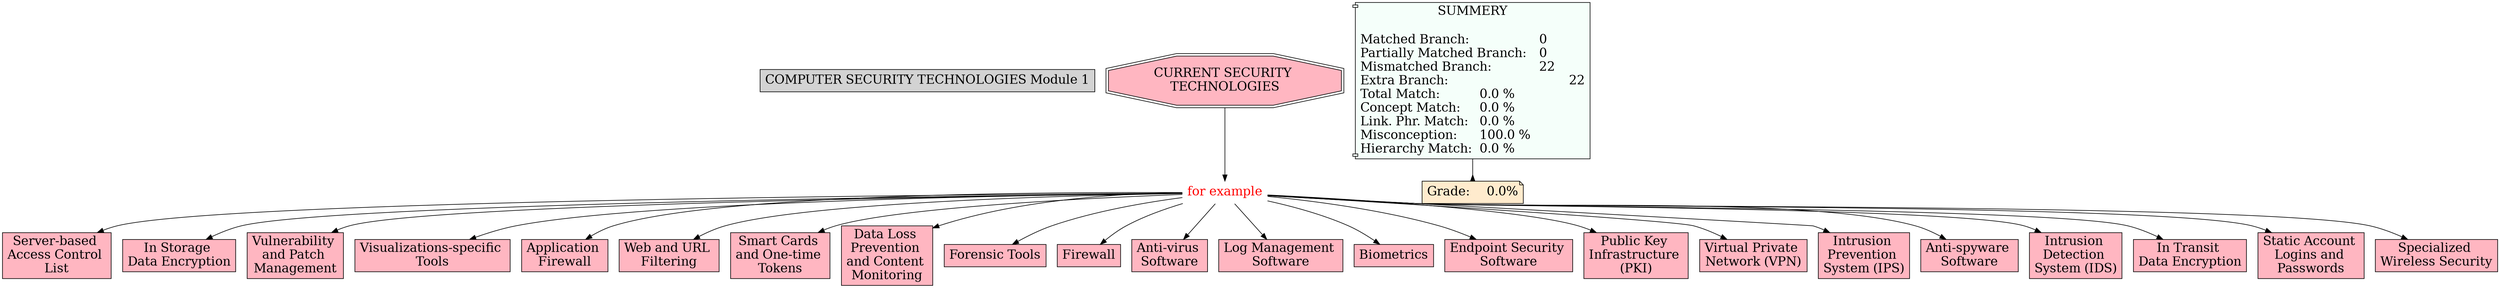 // The Round Table
digraph {
	"1S2NLWC04-W1KMX-MK6" [label="COMPUTER SECURITY TECHNOLOGIES Module 1" Gsplines=true fontsize=20 shape=rect style=filled]
	"1S2NLKRB6-4TTM9N-M4Z" [label="for example
" Gsplines=true fontcolor=red fontsize=20 shape=none]
	"1S2N4J289-1YPSC7Q-3M0" [label="Server-based 
Access Control 
List" Gsplines=true fillcolor="#FFB6C1" fontsize=20 shape=rect style=filled]
	"1S2NLKRB6-4TTM9N-M4Z" -> "1S2N4J289-1YPSC7Q-3M0" [constraint=true]
	"1S2NLKRB6-4TTM9N-M4Z" [label="for example
" Gsplines=true fontcolor=red fontsize=20 shape=none]
	"1S2N4J289-1X4N0VX-3M9" [label="In Storage 
Data Encryption
" Gsplines=true fillcolor="#FFB6C1" fontsize=20 shape=rect style=filled]
	"1S2NLKRB6-4TTM9N-M4Z" -> "1S2N4J289-1X4N0VX-3M9" [constraint=true]
	"1S2NLKRB6-4TTM9N-M4Z" [label="for example
" Gsplines=true fontcolor=red fontsize=20 shape=none]
	"1S2N4J289-N7TK9B-3MD" [label="Vulnerability 
and Patch 
Management" Gsplines=true fillcolor="#FFB6C1" fontsize=20 shape=rect style=filled]
	"1S2NLKRB6-4TTM9N-M4Z" -> "1S2N4J289-N7TK9B-3MD" [constraint=true]
	"1S2N4J289-S385Y5-3LJ" [label="CURRENT SECURITY 
TECHNOLOGIES" Gsplines=true fillcolor="#FFB6C1" fontsize=20 shape=doubleoctagon style=filled]
	"1S2NLKRB6-4TTM9N-M4Z" [label="for example
" Gsplines=true fontcolor=red fontsize=20 shape=none]
	"1S2N4J289-S385Y5-3LJ" -> "1S2NLKRB6-4TTM9N-M4Z" [constraint=true]
	"1S2NLKRB6-4TTM9N-M4Z" [label="for example
" Gsplines=true fontcolor=red fontsize=20 shape=none]
	"1S2N4J28B-22NSV7J-3ML" [label="Visualizations-specific 
Tools" Gsplines=true fillcolor="#FFB6C1" fontsize=20 shape=rect style=filled]
	"1S2NLKRB6-4TTM9N-M4Z" -> "1S2N4J28B-22NSV7J-3ML" [constraint=true]
	"1S2NLKRB6-4TTM9N-M4Z" [label="for example
" Gsplines=true fontcolor=red fontsize=20 shape=none]
	"1S2N4J289-283NVFZ-3LF" [label="Application 
Firewall" Gsplines=true fillcolor="#FFB6C1" fontsize=20 shape=rect style=filled]
	"1S2NLKRB6-4TTM9N-M4Z" -> "1S2N4J289-283NVFZ-3LF" [constraint=true]
	"1S2NLKRB6-4TTM9N-M4Z" [label="for example
" Gsplines=true fontcolor=red fontsize=20 shape=none]
	"1S2N4J289-1BWP1P5-3KR" [label="Web and URL 
Filtering" Gsplines=true fillcolor="#FFB6C1" fontsize=20 shape=rect style=filled]
	"1S2NLKRB6-4TTM9N-M4Z" -> "1S2N4J289-1BWP1P5-3KR" [constraint=true]
	"1S2NLKRB6-4TTM9N-M4Z" [label="for example
" Gsplines=true fontcolor=red fontsize=20 shape=none]
	"1S2N4J289-1XQT9HZ-3L1" [label="Smart Cards 
and One-time 
Tokens" Gsplines=true fillcolor="#FFB6C1" fontsize=20 shape=rect style=filled]
	"1S2NLKRB6-4TTM9N-M4Z" -> "1S2N4J289-1XQT9HZ-3L1" [constraint=true]
	"1S2NLKRB6-4TTM9N-M4Z" [label="for example
" Gsplines=true fontcolor=red fontsize=20 shape=none]
	"1S2N4J289-1GVV4YH-3LM" [label="Data Loss 
Prevention 
and Content 
Monitoring" Gsplines=true fillcolor="#FFB6C1" fontsize=20 shape=rect style=filled]
	"1S2NLKRB6-4TTM9N-M4Z" -> "1S2N4J289-1GVV4YH-3LM" [constraint=true]
	"1S2NLKRB6-4TTM9N-M4Z" [label="for example
" Gsplines=true fontcolor=red fontsize=20 shape=none]
	"1S2N4J289-27267HW-3L7" [label="Forensic Tools
" Gsplines=true fillcolor="#FFB6C1" fontsize=20 shape=rect style=filled]
	"1S2NLKRB6-4TTM9N-M4Z" -> "1S2N4J289-27267HW-3L7" [constraint=true]
	"1S2NLKRB6-4TTM9N-M4Z" [label="for example
" Gsplines=true fontcolor=red fontsize=20 shape=none]
	"1S2N4J289-1RQHX5P-3KY" [label=Firewall Gsplines=true fillcolor="#FFB6C1" fontsize=20 shape=rect style=filled]
	"1S2NLKRB6-4TTM9N-M4Z" -> "1S2N4J289-1RQHX5P-3KY" [constraint=true]
	"1S2NLKRB6-4TTM9N-M4Z" [label="for example
" Gsplines=true fontcolor=red fontsize=20 shape=none]
	"1S2N4J289-134FXB9-3LQ" [label="Anti-virus 
Software" Gsplines=true fillcolor="#FFB6C1" fontsize=20 shape=rect style=filled]
	"1S2NLKRB6-4TTM9N-M4Z" -> "1S2N4J289-134FXB9-3LQ" [constraint=true]
	"1S2NLKRB6-4TTM9N-M4Z" [label="for example
" Gsplines=true fontcolor=red fontsize=20 shape=none]
	"1S2N4J289-253K66R-3M6" [label="Log Management 
Software" Gsplines=true fillcolor="#FFB6C1" fontsize=20 shape=rect style=filled]
	"1S2NLKRB6-4TTM9N-M4Z" -> "1S2N4J289-253K66R-3M6" [constraint=true]
	"1S2NLKRB6-4TTM9N-M4Z" [label="for example
" Gsplines=true fontcolor=red fontsize=20 shape=none]
	"1S2N4J289-134468F-3L4" [label=Biometrics Gsplines=true fillcolor="#FFB6C1" fontsize=20 shape=rect style=filled]
	"1S2NLKRB6-4TTM9N-M4Z" -> "1S2N4J289-134468F-3L4" [constraint=true]
	"1S2NLKRB6-4TTM9N-M4Z" [label="for example
" Gsplines=true fontcolor=red fontsize=20 shape=none]
	"1S2N4J289-1WHDF7G-3MH" [label="Endpoint Security 
Software" Gsplines=true fillcolor="#FFB6C1" fontsize=20 shape=rect style=filled]
	"1S2NLKRB6-4TTM9N-M4Z" -> "1S2N4J289-1WHDF7G-3MH" [constraint=true]
	"1S2NLKRB6-4TTM9N-M4Z" [label="for example
" Gsplines=true fontcolor=red fontsize=20 shape=none]
	"1S2N4J289-VRRZCT-3KV" [label="Public Key 
Infrastructure 
(PKI)" Gsplines=true fillcolor="#FFB6C1" fontsize=20 shape=rect style=filled]
	"1S2NLKRB6-4TTM9N-M4Z" -> "1S2N4J289-VRRZCT-3KV" [constraint=true]
	"1S2NLKRB6-4TTM9N-M4Z" [label="for example
" Gsplines=true fontcolor=red fontsize=20 shape=none]
	"1S2N4J289-22CFTX8-3KN" [label="Virtual Private 
Network (VPN)
" Gsplines=true fillcolor="#FFB6C1" fontsize=20 shape=rect style=filled]
	"1S2NLKRB6-4TTM9N-M4Z" -> "1S2N4J289-22CFTX8-3KN" [constraint=true]
	"1S2NLKRB6-4TTM9N-M4Z" [label="for example
" Gsplines=true fontcolor=red fontsize=20 shape=none]
	"1S2N4J289-XHZ9BW-3M3" [label="Intrusion 
Prevention 
System (IPS)
" Gsplines=true fillcolor="#FFB6C1" fontsize=20 shape=rect style=filled]
	"1S2NLKRB6-4TTM9N-M4Z" -> "1S2N4J289-XHZ9BW-3M3" [constraint=true]
	"1S2NLKRB6-4TTM9N-M4Z" [label="for example
" Gsplines=true fontcolor=red fontsize=20 shape=none]
	"1S2N4J289-7BFBXC-3KK" [label="Anti-spyware 
Software" Gsplines=true fillcolor="#FFB6C1" fontsize=20 shape=rect style=filled]
	"1S2NLKRB6-4TTM9N-M4Z" -> "1S2N4J289-7BFBXC-3KK" [constraint=true]
	"1S2NLKRB6-4TTM9N-M4Z" [label="for example
" Gsplines=true fontcolor=red fontsize=20 shape=none]
	"1S2N4J289-1KMLJ4T-3LX" [label="Intrusion 
Detection 
System (IDS)
" Gsplines=true fillcolor="#FFB6C1" fontsize=20 shape=rect style=filled]
	"1S2NLKRB6-4TTM9N-M4Z" -> "1S2N4J289-1KMLJ4T-3LX" [constraint=true]
	"1S2NLKRB6-4TTM9N-M4Z" [label="for example
" Gsplines=true fontcolor=red fontsize=20 shape=none]
	"1S2N4J28B-SP66YW-3MP" [label="In Transit 
Data Encryption
" Gsplines=true fillcolor="#FFB6C1" fontsize=20 shape=rect style=filled]
	"1S2NLKRB6-4TTM9N-M4Z" -> "1S2N4J28B-SP66YW-3MP" [constraint=true]
	"1S2NLKRB6-4TTM9N-M4Z" [label="for example
" Gsplines=true fontcolor=red fontsize=20 shape=none]
	"1S2N4J289-JJRBRG-3LT" [label="Static Account 
Logins and 
Passwords" Gsplines=true fillcolor="#FFB6C1" fontsize=20 shape=rect style=filled]
	"1S2NLKRB6-4TTM9N-M4Z" -> "1S2N4J289-JJRBRG-3LT" [constraint=true]
	"1S2NLKRB6-4TTM9N-M4Z" [label="for example
" Gsplines=true fontcolor=red fontsize=20 shape=none]
	"1S2N4J289-20H9DWF-3LB" [label="Specialized 
Wireless Security
" Gsplines=true fillcolor="#FFB6C1" fontsize=20 shape=rect style=filled]
	"1S2NLKRB6-4TTM9N-M4Z" -> "1S2N4J289-20H9DWF-3LB" [constraint=true]
	Stat [label="SUMMERY

Matched Branch:			0\lPartially Matched Branch:	0\lMismatched Branch:		22\lExtra Branch:				22\lTotal Match:		0.0 %\lConcept Match:	0.0 %\lLink. Phr. Match:	0.0 %\lMisconception:	100.0 %\lHierarchy Match:	0.0 %\l" Gsplines=true fillcolor="#F5FFFA" fontsize=20 shape=component style=filled]
	Grade [label="Grade:	0.0%" Gsplines=true fillcolor="#FFEBCD" fontsize=20 shape=note style=filled]
	Stat -> Grade [arrowhead=inv color=black constraint=true]
}
